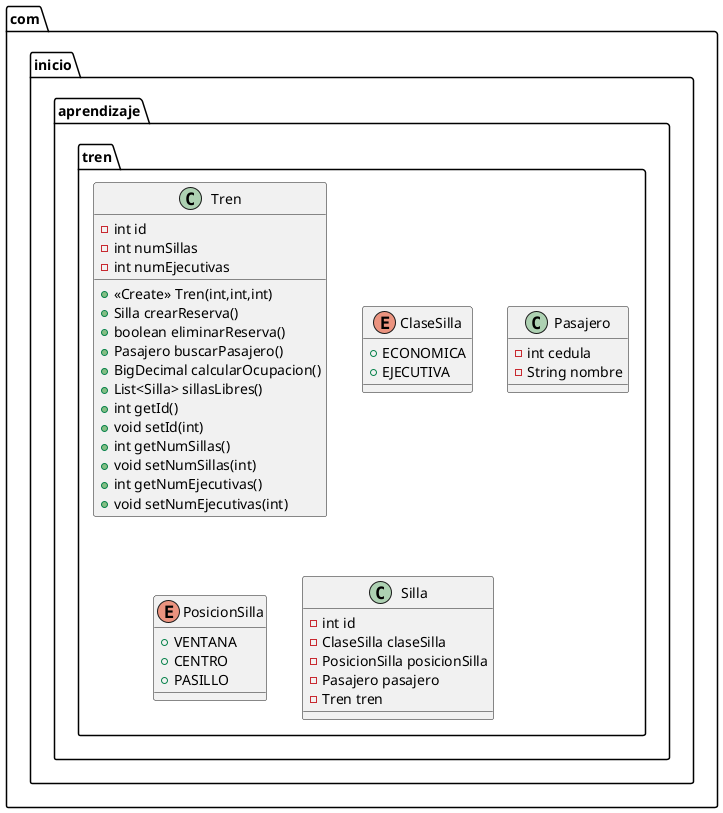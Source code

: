 @startuml
class com.inicio.aprendizaje.tren.Tren {
- int id
- int numSillas
- int numEjecutivas
+ <<Create>> Tren(int,int,int)
+ Silla crearReserva()
+ boolean eliminarReserva()
+ Pasajero buscarPasajero()
+ BigDecimal calcularOcupacion()
+ List<Silla> sillasLibres()
+ int getId()
+ void setId(int)
+ int getNumSillas()
+ void setNumSillas(int)
+ int getNumEjecutivas()
+ void setNumEjecutivas(int)
}
enum com.inicio.aprendizaje.tren.ClaseSilla {
+  ECONOMICA
+  EJECUTIVA
}
class com.inicio.aprendizaje.tren.Pasajero {
- int cedula
- String nombre
}
enum com.inicio.aprendizaje.tren.PosicionSilla {
+  VENTANA
+  CENTRO
+  PASILLO
}
class com.inicio.aprendizaje.tren.Silla {
- int id
- ClaseSilla claseSilla
- PosicionSilla posicionSilla
- Pasajero pasajero
- Tren tren
}
@enduml